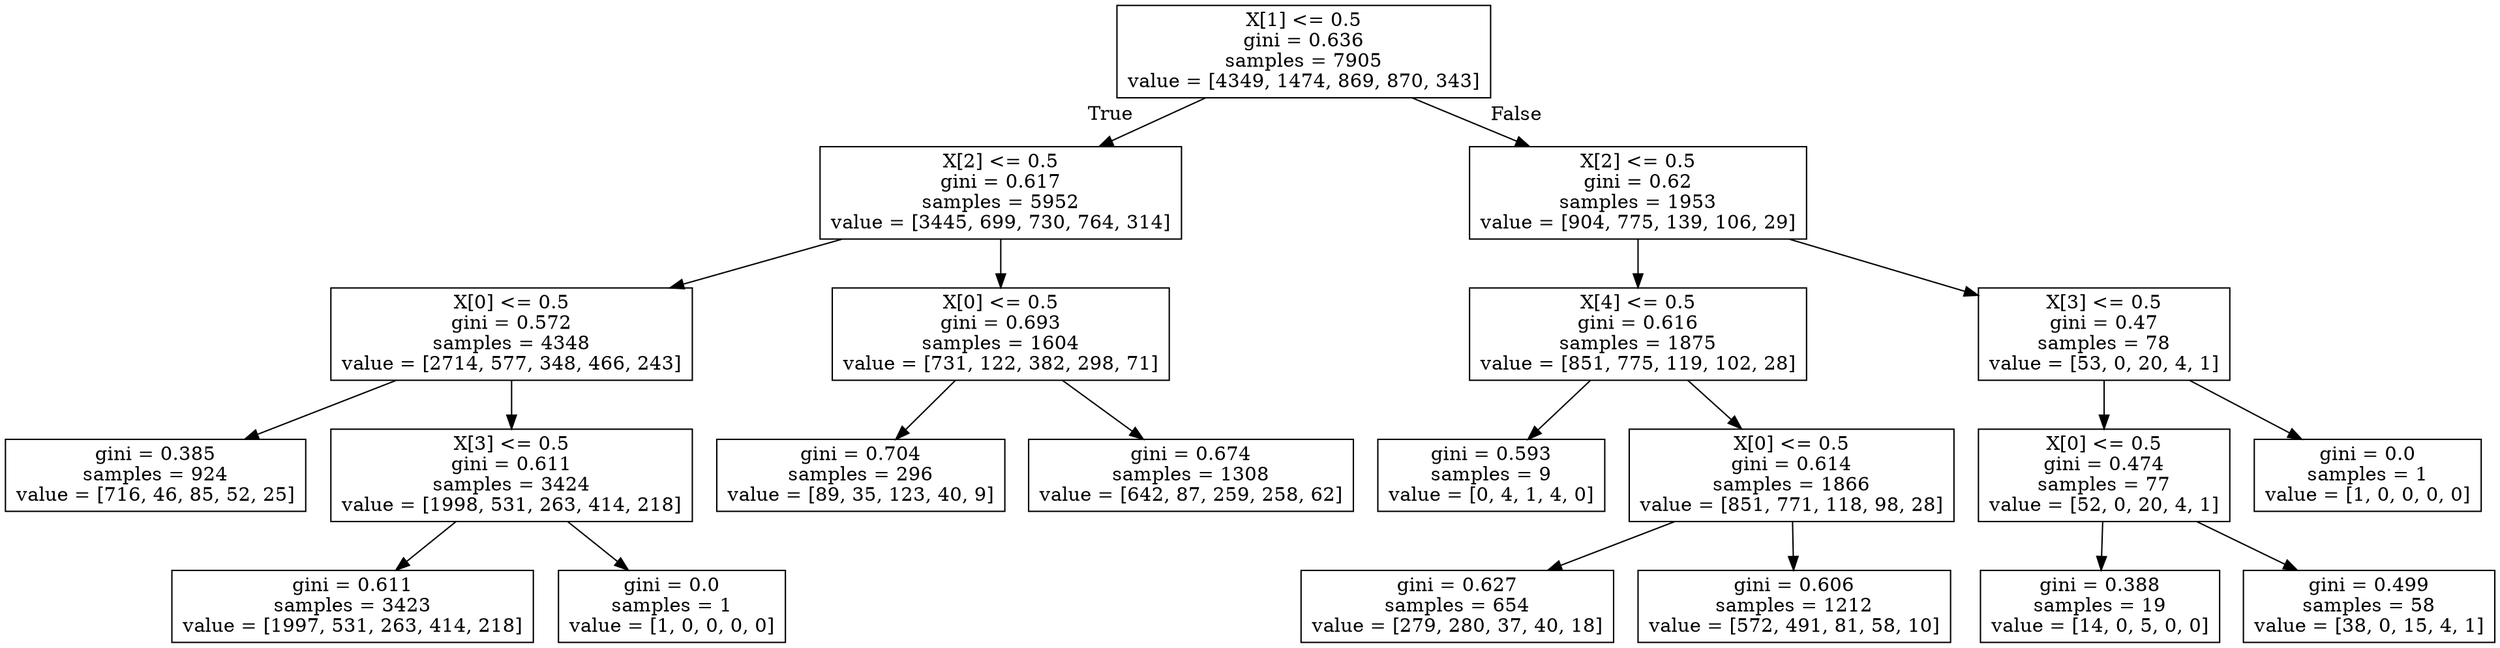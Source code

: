 digraph Tree {
node [shape=box] ;
0 [label="X[1] <= 0.5\ngini = 0.636\nsamples = 7905\nvalue = [4349, 1474, 869, 870, 343]"] ;
1 [label="X[2] <= 0.5\ngini = 0.617\nsamples = 5952\nvalue = [3445, 699, 730, 764, 314]"] ;
0 -> 1 [labeldistance=2.5, labelangle=45, headlabel="True"] ;
2 [label="X[0] <= 0.5\ngini = 0.572\nsamples = 4348\nvalue = [2714, 577, 348, 466, 243]"] ;
1 -> 2 ;
3 [label="gini = 0.385\nsamples = 924\nvalue = [716, 46, 85, 52, 25]"] ;
2 -> 3 ;
4 [label="X[3] <= 0.5\ngini = 0.611\nsamples = 3424\nvalue = [1998, 531, 263, 414, 218]"] ;
2 -> 4 ;
5 [label="gini = 0.611\nsamples = 3423\nvalue = [1997, 531, 263, 414, 218]"] ;
4 -> 5 ;
6 [label="gini = 0.0\nsamples = 1\nvalue = [1, 0, 0, 0, 0]"] ;
4 -> 6 ;
7 [label="X[0] <= 0.5\ngini = 0.693\nsamples = 1604\nvalue = [731, 122, 382, 298, 71]"] ;
1 -> 7 ;
8 [label="gini = 0.704\nsamples = 296\nvalue = [89, 35, 123, 40, 9]"] ;
7 -> 8 ;
9 [label="gini = 0.674\nsamples = 1308\nvalue = [642, 87, 259, 258, 62]"] ;
7 -> 9 ;
10 [label="X[2] <= 0.5\ngini = 0.62\nsamples = 1953\nvalue = [904, 775, 139, 106, 29]"] ;
0 -> 10 [labeldistance=2.5, labelangle=-45, headlabel="False"] ;
11 [label="X[4] <= 0.5\ngini = 0.616\nsamples = 1875\nvalue = [851, 775, 119, 102, 28]"] ;
10 -> 11 ;
12 [label="gini = 0.593\nsamples = 9\nvalue = [0, 4, 1, 4, 0]"] ;
11 -> 12 ;
13 [label="X[0] <= 0.5\ngini = 0.614\nsamples = 1866\nvalue = [851, 771, 118, 98, 28]"] ;
11 -> 13 ;
14 [label="gini = 0.627\nsamples = 654\nvalue = [279, 280, 37, 40, 18]"] ;
13 -> 14 ;
15 [label="gini = 0.606\nsamples = 1212\nvalue = [572, 491, 81, 58, 10]"] ;
13 -> 15 ;
16 [label="X[3] <= 0.5\ngini = 0.47\nsamples = 78\nvalue = [53, 0, 20, 4, 1]"] ;
10 -> 16 ;
17 [label="X[0] <= 0.5\ngini = 0.474\nsamples = 77\nvalue = [52, 0, 20, 4, 1]"] ;
16 -> 17 ;
18 [label="gini = 0.388\nsamples = 19\nvalue = [14, 0, 5, 0, 0]"] ;
17 -> 18 ;
19 [label="gini = 0.499\nsamples = 58\nvalue = [38, 0, 15, 4, 1]"] ;
17 -> 19 ;
20 [label="gini = 0.0\nsamples = 1\nvalue = [1, 0, 0, 0, 0]"] ;
16 -> 20 ;
}